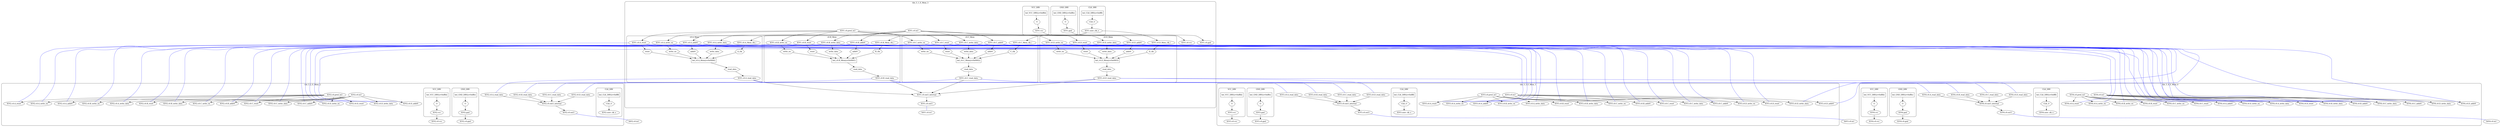 digraph G {
rankdir=TB;
layout=dot;
subgraph cluster_5_1 {
label="tile_5_1_E_Mem_3";
margin=15;
style=rounded;
rank=source;
subgraph cluster_5_1_CLK_DRV {
label="CLK_DRV";
"X5Y1.bel_CLK_DRV" [label="bel_CLK_DRV(z=0xffff)", shape=box];
"X5Y1.user_clk_o";
"X5Y1.CLK_DRV.CLK_O" [label="CLK_O", shape=hexagon];
"X5Y1.bel_CLK_DRV" -> "X5Y1.CLK_DRV.CLK_O";
"X5Y1.CLK_DRV.CLK_O" -> "X5Y1.user_clk_o";
}

subgraph cluster_5_1_GND_DRV {
label="GND_DRV";
"X5Y1.bel_GND_DRV" [label="bel_GND_DRV(z=0xfffe)", shape=box];
"X5Y1.gnd";
"X5Y1.GND_DRV.O" [label=O, shape=hexagon];
"X5Y1.bel_GND_DRV" -> "X5Y1.GND_DRV.O";
"X5Y1.GND_DRV.O" -> "X5Y1.gnd";
}

subgraph cluster_5_1_VCC_DRV {
label="VCC_DRV";
"X5Y1.bel_VCC_DRV" [label="bel_VCC_DRV(z=0xfffd)", shape=box];
"X5Y1.vcc";
"X5Y1.VCC_DRV.O" [label=O, shape=hexagon];
"X5Y1.bel_VCC_DRV" -> "X5Y1.VCC_DRV.O";
"X5Y1.VCC_DRV.O" -> "X5Y1.vcc";
}

subgraph "cluster_5_1_c0.A_Mem" {
label="c0.A_Mem";
"X5Y1.bel_c0.A_Mem" [label="bel_c0.A_Mem(z=0x0000)", shape=box];
"X5Y1.c0.A_Mem_clk_i";
"X5Y1.c0.A_Mem.A_clk" [label="A_clk", shape=hexagon];
"X5Y1.c0.A_Mem_clk_i" -> "X5Y1.c0.A_Mem.A_clk";
"X5Y1.c0.A_Mem.A_clk" -> "X5Y1.bel_c0.A_Mem";
"X5Y1.c0.A_addr0";
"X5Y1.c0.A_Mem.addr0" [label=addr0, shape=hexagon];
"X5Y1.c0.A_addr0" -> "X5Y1.c0.A_Mem.addr0";
"X5Y1.c0.A_Mem.addr0" -> "X5Y1.bel_c0.A_Mem";
"X5Y1.c0.A_addr0";
"X5Y1.c0.A_Mem.addr0" [label=addr0, shape=hexagon];
"X5Y1.c0.A_addr0";
"X5Y1.c0.A_Mem.addr0" [label=addr0, shape=hexagon];
"X5Y1.c0.A_addr0";
"X5Y1.c0.A_Mem.addr0" [label=addr0, shape=hexagon];
"X5Y1.c0.A_addr0";
"X5Y1.c0.A_Mem.addr0" [label=addr0, shape=hexagon];
"X5Y1.c0.A_addr0";
"X5Y1.c0.A_Mem.addr0" [label=addr0, shape=hexagon];
"X5Y1.c0.A_addr0";
"X5Y1.c0.A_Mem.addr0" [label=addr0, shape=hexagon];
"X5Y1.c0.A_addr0";
"X5Y1.c0.A_Mem.addr0" [label=addr0, shape=hexagon];
"X5Y1.c0.A_addr0";
"X5Y1.c0.A_Mem.addr0" [label=addr0, shape=hexagon];
"X5Y1.c0.A_addr0";
"X5Y1.c0.A_Mem.addr0" [label=addr0, shape=hexagon];
"X5Y1.c0.A_addr0";
"X5Y1.c0.A_Mem.addr0" [label=addr0, shape=hexagon];
"X5Y1.c0.A_addr0";
"X5Y1.c0.A_Mem.addr0" [label=addr0, shape=hexagon];
"X5Y1.c0.A_addr0";
"X5Y1.c0.A_Mem.addr0" [label=addr0, shape=hexagon];
"X5Y1.c0.A_addr0";
"X5Y1.c0.A_Mem.addr0" [label=addr0, shape=hexagon];
"X5Y1.c0.A_addr0";
"X5Y1.c0.A_Mem.addr0" [label=addr0, shape=hexagon];
"X5Y1.c0.A_addr0";
"X5Y1.c0.A_Mem.addr0" [label=addr0, shape=hexagon];
"X5Y1.c0.A_addr0";
"X5Y1.c0.A_Mem.addr0" [label=addr0, shape=hexagon];
"X5Y1.c0.A_addr0";
"X5Y1.c0.A_Mem.addr0" [label=addr0, shape=hexagon];
"X5Y1.c0.A_addr0";
"X5Y1.c0.A_Mem.addr0" [label=addr0, shape=hexagon];
"X5Y1.c0.A_addr0";
"X5Y1.c0.A_Mem.addr0" [label=addr0, shape=hexagon];
"X5Y1.c0.A_addr0";
"X5Y1.c0.A_Mem.addr0" [label=addr0, shape=hexagon];
"X5Y1.c0.A_addr0";
"X5Y1.c0.A_Mem.addr0" [label=addr0, shape=hexagon];
"X5Y1.c0.A_addr0";
"X5Y1.c0.A_Mem.addr0" [label=addr0, shape=hexagon];
"X5Y1.c0.A_addr0";
"X5Y1.c0.A_Mem.addr0" [label=addr0, shape=hexagon];
"X5Y1.c0.A_addr0";
"X5Y1.c0.A_Mem.addr0" [label=addr0, shape=hexagon];
"X5Y1.c0.A_addr0";
"X5Y1.c0.A_Mem.addr0" [label=addr0, shape=hexagon];
"X5Y1.c0.A_addr0";
"X5Y1.c0.A_Mem.addr0" [label=addr0, shape=hexagon];
"X5Y1.c0.A_addr0";
"X5Y1.c0.A_Mem.addr0" [label=addr0, shape=hexagon];
"X5Y1.c0.A_addr0";
"X5Y1.c0.A_Mem.addr0" [label=addr0, shape=hexagon];
"X5Y1.c0.A_addr0";
"X5Y1.c0.A_Mem.addr0" [label=addr0, shape=hexagon];
"X5Y1.c0.A_addr0";
"X5Y1.c0.A_Mem.addr0" [label=addr0, shape=hexagon];
"X5Y1.c0.A_addr0";
"X5Y1.c0.A_Mem.addr0" [label=addr0, shape=hexagon];
"X5Y1.c0.A_reset";
"X5Y1.c0.A_Mem.reset" [label=reset, shape=hexagon];
"X5Y1.c0.A_reset" -> "X5Y1.c0.A_Mem.reset";
"X5Y1.c0.A_Mem.reset" -> "X5Y1.bel_c0.A_Mem";
"X5Y1.c0.A_write_data";
"X5Y1.c0.A_Mem.write_data" [label="write_data", shape=hexagon];
"X5Y1.c0.A_write_data" -> "X5Y1.c0.A_Mem.write_data";
"X5Y1.c0.A_Mem.write_data" -> "X5Y1.bel_c0.A_Mem";
"X5Y1.c0.A_write_data";
"X5Y1.c0.A_Mem.write_data" [label="write_data", shape=hexagon];
"X5Y1.c0.A_write_data";
"X5Y1.c0.A_Mem.write_data" [label="write_data", shape=hexagon];
"X5Y1.c0.A_write_data";
"X5Y1.c0.A_Mem.write_data" [label="write_data", shape=hexagon];
"X5Y1.c0.A_write_data";
"X5Y1.c0.A_Mem.write_data" [label="write_data", shape=hexagon];
"X5Y1.c0.A_write_data";
"X5Y1.c0.A_Mem.write_data" [label="write_data", shape=hexagon];
"X5Y1.c0.A_write_data";
"X5Y1.c0.A_Mem.write_data" [label="write_data", shape=hexagon];
"X5Y1.c0.A_write_data";
"X5Y1.c0.A_Mem.write_data" [label="write_data", shape=hexagon];
"X5Y1.c0.A_write_data";
"X5Y1.c0.A_Mem.write_data" [label="write_data", shape=hexagon];
"X5Y1.c0.A_write_data";
"X5Y1.c0.A_Mem.write_data" [label="write_data", shape=hexagon];
"X5Y1.c0.A_write_data";
"X5Y1.c0.A_Mem.write_data" [label="write_data", shape=hexagon];
"X5Y1.c0.A_write_data";
"X5Y1.c0.A_Mem.write_data" [label="write_data", shape=hexagon];
"X5Y1.c0.A_write_data";
"X5Y1.c0.A_Mem.write_data" [label="write_data", shape=hexagon];
"X5Y1.c0.A_write_data";
"X5Y1.c0.A_Mem.write_data" [label="write_data", shape=hexagon];
"X5Y1.c0.A_write_data";
"X5Y1.c0.A_Mem.write_data" [label="write_data", shape=hexagon];
"X5Y1.c0.A_write_data";
"X5Y1.c0.A_Mem.write_data" [label="write_data", shape=hexagon];
"X5Y1.c0.A_write_data";
"X5Y1.c0.A_Mem.write_data" [label="write_data", shape=hexagon];
"X5Y1.c0.A_write_data";
"X5Y1.c0.A_Mem.write_data" [label="write_data", shape=hexagon];
"X5Y1.c0.A_write_data";
"X5Y1.c0.A_Mem.write_data" [label="write_data", shape=hexagon];
"X5Y1.c0.A_write_data";
"X5Y1.c0.A_Mem.write_data" [label="write_data", shape=hexagon];
"X5Y1.c0.A_write_data";
"X5Y1.c0.A_Mem.write_data" [label="write_data", shape=hexagon];
"X5Y1.c0.A_write_data";
"X5Y1.c0.A_Mem.write_data" [label="write_data", shape=hexagon];
"X5Y1.c0.A_write_data";
"X5Y1.c0.A_Mem.write_data" [label="write_data", shape=hexagon];
"X5Y1.c0.A_write_data";
"X5Y1.c0.A_Mem.write_data" [label="write_data", shape=hexagon];
"X5Y1.c0.A_write_data";
"X5Y1.c0.A_Mem.write_data" [label="write_data", shape=hexagon];
"X5Y1.c0.A_write_data";
"X5Y1.c0.A_Mem.write_data" [label="write_data", shape=hexagon];
"X5Y1.c0.A_write_data";
"X5Y1.c0.A_Mem.write_data" [label="write_data", shape=hexagon];
"X5Y1.c0.A_write_data";
"X5Y1.c0.A_Mem.write_data" [label="write_data", shape=hexagon];
"X5Y1.c0.A_write_data";
"X5Y1.c0.A_Mem.write_data" [label="write_data", shape=hexagon];
"X5Y1.c0.A_write_data";
"X5Y1.c0.A_Mem.write_data" [label="write_data", shape=hexagon];
"X5Y1.c0.A_write_data";
"X5Y1.c0.A_Mem.write_data" [label="write_data", shape=hexagon];
"X5Y1.c0.A_write_data";
"X5Y1.c0.A_Mem.write_data" [label="write_data", shape=hexagon];
"X5Y1.c0.A_write_en";
"X5Y1.c0.A_Mem.write_en" [label="write_en", shape=hexagon];
"X5Y1.c0.A_write_en" -> "X5Y1.c0.A_Mem.write_en";
"X5Y1.c0.A_Mem.write_en" -> "X5Y1.bel_c0.A_Mem";
"X5Y1.c0.A_read_data";
"X5Y1.c0.A_Mem.read_data" [label="read_data", shape=hexagon];
"X5Y1.bel_c0.A_Mem" -> "X5Y1.c0.A_Mem.read_data";
"X5Y1.c0.A_Mem.read_data" -> "X5Y1.c0.A_read_data";
"X5Y1.c0.A_read_data";
"X5Y1.c0.A_Mem.read_data" [label="read_data", shape=hexagon];
"X5Y1.c0.A_read_data";
"X5Y1.c0.A_Mem.read_data" [label="read_data", shape=hexagon];
"X5Y1.c0.A_read_data";
"X5Y1.c0.A_Mem.read_data" [label="read_data", shape=hexagon];
"X5Y1.c0.A_read_data";
"X5Y1.c0.A_Mem.read_data" [label="read_data", shape=hexagon];
"X5Y1.c0.A_read_data";
"X5Y1.c0.A_Mem.read_data" [label="read_data", shape=hexagon];
"X5Y1.c0.A_read_data";
"X5Y1.c0.A_Mem.read_data" [label="read_data", shape=hexagon];
"X5Y1.c0.A_read_data";
"X5Y1.c0.A_Mem.read_data" [label="read_data", shape=hexagon];
"X5Y1.c0.A_read_data";
"X5Y1.c0.A_Mem.read_data" [label="read_data", shape=hexagon];
"X5Y1.c0.A_read_data";
"X5Y1.c0.A_Mem.read_data" [label="read_data", shape=hexagon];
"X5Y1.c0.A_read_data";
"X5Y1.c0.A_Mem.read_data" [label="read_data", shape=hexagon];
"X5Y1.c0.A_read_data";
"X5Y1.c0.A_Mem.read_data" [label="read_data", shape=hexagon];
"X5Y1.c0.A_read_data";
"X5Y1.c0.A_Mem.read_data" [label="read_data", shape=hexagon];
"X5Y1.c0.A_read_data";
"X5Y1.c0.A_Mem.read_data" [label="read_data", shape=hexagon];
"X5Y1.c0.A_read_data";
"X5Y1.c0.A_Mem.read_data" [label="read_data", shape=hexagon];
"X5Y1.c0.A_read_data";
"X5Y1.c0.A_Mem.read_data" [label="read_data", shape=hexagon];
"X5Y1.c0.A_read_data";
"X5Y1.c0.A_Mem.read_data" [label="read_data", shape=hexagon];
"X5Y1.c0.A_read_data";
"X5Y1.c0.A_Mem.read_data" [label="read_data", shape=hexagon];
"X5Y1.c0.A_read_data";
"X5Y1.c0.A_Mem.read_data" [label="read_data", shape=hexagon];
"X5Y1.c0.A_read_data";
"X5Y1.c0.A_Mem.read_data" [label="read_data", shape=hexagon];
"X5Y1.c0.A_read_data";
"X5Y1.c0.A_Mem.read_data" [label="read_data", shape=hexagon];
"X5Y1.c0.A_read_data";
"X5Y1.c0.A_Mem.read_data" [label="read_data", shape=hexagon];
"X5Y1.c0.A_read_data";
"X5Y1.c0.A_Mem.read_data" [label="read_data", shape=hexagon];
"X5Y1.c0.A_read_data";
"X5Y1.c0.A_Mem.read_data" [label="read_data", shape=hexagon];
"X5Y1.c0.A_read_data";
"X5Y1.c0.A_Mem.read_data" [label="read_data", shape=hexagon];
"X5Y1.c0.A_read_data";
"X5Y1.c0.A_Mem.read_data" [label="read_data", shape=hexagon];
"X5Y1.c0.A_read_data";
"X5Y1.c0.A_Mem.read_data" [label="read_data", shape=hexagon];
"X5Y1.c0.A_read_data";
"X5Y1.c0.A_Mem.read_data" [label="read_data", shape=hexagon];
"X5Y1.c0.A_read_data";
"X5Y1.c0.A_Mem.read_data" [label="read_data", shape=hexagon];
"X5Y1.c0.A_read_data";
"X5Y1.c0.A_Mem.read_data" [label="read_data", shape=hexagon];
"X5Y1.c0.A_read_data";
"X5Y1.c0.A_Mem.read_data" [label="read_data", shape=hexagon];
"X5Y1.c0.A_read_data";
"X5Y1.c0.A_Mem.read_data" [label="read_data", shape=hexagon];
}

subgraph "cluster_5_1_c0.B_Mem" {
label="c0.B_Mem";
"X5Y1.bel_c0.B_Mem" [label="bel_c0.B_Mem(z=0x0001)", shape=box];
"X5Y1.c0.B_Mem_clk_i";
"X5Y1.c0.B_Mem.B_clk" [label="B_clk", shape=hexagon];
"X5Y1.c0.B_Mem_clk_i" -> "X5Y1.c0.B_Mem.B_clk";
"X5Y1.c0.B_Mem.B_clk" -> "X5Y1.bel_c0.B_Mem";
"X5Y1.c0.B_addr0";
"X5Y1.c0.B_Mem.addr0" [label=addr0, shape=hexagon];
"X5Y1.c0.B_addr0" -> "X5Y1.c0.B_Mem.addr0";
"X5Y1.c0.B_Mem.addr0" -> "X5Y1.bel_c0.B_Mem";
"X5Y1.c0.B_addr0";
"X5Y1.c0.B_Mem.addr0" [label=addr0, shape=hexagon];
"X5Y1.c0.B_addr0";
"X5Y1.c0.B_Mem.addr0" [label=addr0, shape=hexagon];
"X5Y1.c0.B_addr0";
"X5Y1.c0.B_Mem.addr0" [label=addr0, shape=hexagon];
"X5Y1.c0.B_addr0";
"X5Y1.c0.B_Mem.addr0" [label=addr0, shape=hexagon];
"X5Y1.c0.B_addr0";
"X5Y1.c0.B_Mem.addr0" [label=addr0, shape=hexagon];
"X5Y1.c0.B_addr0";
"X5Y1.c0.B_Mem.addr0" [label=addr0, shape=hexagon];
"X5Y1.c0.B_addr0";
"X5Y1.c0.B_Mem.addr0" [label=addr0, shape=hexagon];
"X5Y1.c0.B_addr0";
"X5Y1.c0.B_Mem.addr0" [label=addr0, shape=hexagon];
"X5Y1.c0.B_addr0";
"X5Y1.c0.B_Mem.addr0" [label=addr0, shape=hexagon];
"X5Y1.c0.B_addr0";
"X5Y1.c0.B_Mem.addr0" [label=addr0, shape=hexagon];
"X5Y1.c0.B_addr0";
"X5Y1.c0.B_Mem.addr0" [label=addr0, shape=hexagon];
"X5Y1.c0.B_addr0";
"X5Y1.c0.B_Mem.addr0" [label=addr0, shape=hexagon];
"X5Y1.c0.B_addr0";
"X5Y1.c0.B_Mem.addr0" [label=addr0, shape=hexagon];
"X5Y1.c0.B_addr0";
"X5Y1.c0.B_Mem.addr0" [label=addr0, shape=hexagon];
"X5Y1.c0.B_addr0";
"X5Y1.c0.B_Mem.addr0" [label=addr0, shape=hexagon];
"X5Y1.c0.B_addr0";
"X5Y1.c0.B_Mem.addr0" [label=addr0, shape=hexagon];
"X5Y1.c0.B_addr0";
"X5Y1.c0.B_Mem.addr0" [label=addr0, shape=hexagon];
"X5Y1.c0.B_addr0";
"X5Y1.c0.B_Mem.addr0" [label=addr0, shape=hexagon];
"X5Y1.c0.B_addr0";
"X5Y1.c0.B_Mem.addr0" [label=addr0, shape=hexagon];
"X5Y1.c0.B_addr0";
"X5Y1.c0.B_Mem.addr0" [label=addr0, shape=hexagon];
"X5Y1.c0.B_addr0";
"X5Y1.c0.B_Mem.addr0" [label=addr0, shape=hexagon];
"X5Y1.c0.B_addr0";
"X5Y1.c0.B_Mem.addr0" [label=addr0, shape=hexagon];
"X5Y1.c0.B_addr0";
"X5Y1.c0.B_Mem.addr0" [label=addr0, shape=hexagon];
"X5Y1.c0.B_addr0";
"X5Y1.c0.B_Mem.addr0" [label=addr0, shape=hexagon];
"X5Y1.c0.B_addr0";
"X5Y1.c0.B_Mem.addr0" [label=addr0, shape=hexagon];
"X5Y1.c0.B_addr0";
"X5Y1.c0.B_Mem.addr0" [label=addr0, shape=hexagon];
"X5Y1.c0.B_addr0";
"X5Y1.c0.B_Mem.addr0" [label=addr0, shape=hexagon];
"X5Y1.c0.B_addr0";
"X5Y1.c0.B_Mem.addr0" [label=addr0, shape=hexagon];
"X5Y1.c0.B_addr0";
"X5Y1.c0.B_Mem.addr0" [label=addr0, shape=hexagon];
"X5Y1.c0.B_addr0";
"X5Y1.c0.B_Mem.addr0" [label=addr0, shape=hexagon];
"X5Y1.c0.B_addr0";
"X5Y1.c0.B_Mem.addr0" [label=addr0, shape=hexagon];
"X5Y1.c0.B_reset";
"X5Y1.c0.B_Mem.reset" [label=reset, shape=hexagon];
"X5Y1.c0.B_reset" -> "X5Y1.c0.B_Mem.reset";
"X5Y1.c0.B_Mem.reset" -> "X5Y1.bel_c0.B_Mem";
"X5Y1.c0.B_write_data";
"X5Y1.c0.B_Mem.write_data" [label="write_data", shape=hexagon];
"X5Y1.c0.B_write_data" -> "X5Y1.c0.B_Mem.write_data";
"X5Y1.c0.B_Mem.write_data" -> "X5Y1.bel_c0.B_Mem";
"X5Y1.c0.B_write_data";
"X5Y1.c0.B_Mem.write_data" [label="write_data", shape=hexagon];
"X5Y1.c0.B_write_data";
"X5Y1.c0.B_Mem.write_data" [label="write_data", shape=hexagon];
"X5Y1.c0.B_write_data";
"X5Y1.c0.B_Mem.write_data" [label="write_data", shape=hexagon];
"X5Y1.c0.B_write_data";
"X5Y1.c0.B_Mem.write_data" [label="write_data", shape=hexagon];
"X5Y1.c0.B_write_data";
"X5Y1.c0.B_Mem.write_data" [label="write_data", shape=hexagon];
"X5Y1.c0.B_write_data";
"X5Y1.c0.B_Mem.write_data" [label="write_data", shape=hexagon];
"X5Y1.c0.B_write_data";
"X5Y1.c0.B_Mem.write_data" [label="write_data", shape=hexagon];
"X5Y1.c0.B_write_data";
"X5Y1.c0.B_Mem.write_data" [label="write_data", shape=hexagon];
"X5Y1.c0.B_write_data";
"X5Y1.c0.B_Mem.write_data" [label="write_data", shape=hexagon];
"X5Y1.c0.B_write_data";
"X5Y1.c0.B_Mem.write_data" [label="write_data", shape=hexagon];
"X5Y1.c0.B_write_data";
"X5Y1.c0.B_Mem.write_data" [label="write_data", shape=hexagon];
"X5Y1.c0.B_write_data";
"X5Y1.c0.B_Mem.write_data" [label="write_data", shape=hexagon];
"X5Y1.c0.B_write_data";
"X5Y1.c0.B_Mem.write_data" [label="write_data", shape=hexagon];
"X5Y1.c0.B_write_data";
"X5Y1.c0.B_Mem.write_data" [label="write_data", shape=hexagon];
"X5Y1.c0.B_write_data";
"X5Y1.c0.B_Mem.write_data" [label="write_data", shape=hexagon];
"X5Y1.c0.B_write_data";
"X5Y1.c0.B_Mem.write_data" [label="write_data", shape=hexagon];
"X5Y1.c0.B_write_data";
"X5Y1.c0.B_Mem.write_data" [label="write_data", shape=hexagon];
"X5Y1.c0.B_write_data";
"X5Y1.c0.B_Mem.write_data" [label="write_data", shape=hexagon];
"X5Y1.c0.B_write_data";
"X5Y1.c0.B_Mem.write_data" [label="write_data", shape=hexagon];
"X5Y1.c0.B_write_data";
"X5Y1.c0.B_Mem.write_data" [label="write_data", shape=hexagon];
"X5Y1.c0.B_write_data";
"X5Y1.c0.B_Mem.write_data" [label="write_data", shape=hexagon];
"X5Y1.c0.B_write_data";
"X5Y1.c0.B_Mem.write_data" [label="write_data", shape=hexagon];
"X5Y1.c0.B_write_data";
"X5Y1.c0.B_Mem.write_data" [label="write_data", shape=hexagon];
"X5Y1.c0.B_write_data";
"X5Y1.c0.B_Mem.write_data" [label="write_data", shape=hexagon];
"X5Y1.c0.B_write_data";
"X5Y1.c0.B_Mem.write_data" [label="write_data", shape=hexagon];
"X5Y1.c0.B_write_data";
"X5Y1.c0.B_Mem.write_data" [label="write_data", shape=hexagon];
"X5Y1.c0.B_write_data";
"X5Y1.c0.B_Mem.write_data" [label="write_data", shape=hexagon];
"X5Y1.c0.B_write_data";
"X5Y1.c0.B_Mem.write_data" [label="write_data", shape=hexagon];
"X5Y1.c0.B_write_data";
"X5Y1.c0.B_Mem.write_data" [label="write_data", shape=hexagon];
"X5Y1.c0.B_write_data";
"X5Y1.c0.B_Mem.write_data" [label="write_data", shape=hexagon];
"X5Y1.c0.B_write_data";
"X5Y1.c0.B_Mem.write_data" [label="write_data", shape=hexagon];
"X5Y1.c0.B_write_en";
"X5Y1.c0.B_Mem.write_en" [label="write_en", shape=hexagon];
"X5Y1.c0.B_write_en" -> "X5Y1.c0.B_Mem.write_en";
"X5Y1.c0.B_Mem.write_en" -> "X5Y1.bel_c0.B_Mem";
"X5Y1.c0.B_read_data";
"X5Y1.c0.B_Mem.read_data" [label="read_data", shape=hexagon];
"X5Y1.bel_c0.B_Mem" -> "X5Y1.c0.B_Mem.read_data";
"X5Y1.c0.B_Mem.read_data" -> "X5Y1.c0.B_read_data";
"X5Y1.c0.B_read_data";
"X5Y1.c0.B_Mem.read_data" [label="read_data", shape=hexagon];
"X5Y1.c0.B_read_data";
"X5Y1.c0.B_Mem.read_data" [label="read_data", shape=hexagon];
"X5Y1.c0.B_read_data";
"X5Y1.c0.B_Mem.read_data" [label="read_data", shape=hexagon];
"X5Y1.c0.B_read_data";
"X5Y1.c0.B_Mem.read_data" [label="read_data", shape=hexagon];
"X5Y1.c0.B_read_data";
"X5Y1.c0.B_Mem.read_data" [label="read_data", shape=hexagon];
"X5Y1.c0.B_read_data";
"X5Y1.c0.B_Mem.read_data" [label="read_data", shape=hexagon];
"X5Y1.c0.B_read_data";
"X5Y1.c0.B_Mem.read_data" [label="read_data", shape=hexagon];
"X5Y1.c0.B_read_data";
"X5Y1.c0.B_Mem.read_data" [label="read_data", shape=hexagon];
"X5Y1.c0.B_read_data";
"X5Y1.c0.B_Mem.read_data" [label="read_data", shape=hexagon];
"X5Y1.c0.B_read_data";
"X5Y1.c0.B_Mem.read_data" [label="read_data", shape=hexagon];
"X5Y1.c0.B_read_data";
"X5Y1.c0.B_Mem.read_data" [label="read_data", shape=hexagon];
"X5Y1.c0.B_read_data";
"X5Y1.c0.B_Mem.read_data" [label="read_data", shape=hexagon];
"X5Y1.c0.B_read_data";
"X5Y1.c0.B_Mem.read_data" [label="read_data", shape=hexagon];
"X5Y1.c0.B_read_data";
"X5Y1.c0.B_Mem.read_data" [label="read_data", shape=hexagon];
"X5Y1.c0.B_read_data";
"X5Y1.c0.B_Mem.read_data" [label="read_data", shape=hexagon];
"X5Y1.c0.B_read_data";
"X5Y1.c0.B_Mem.read_data" [label="read_data", shape=hexagon];
"X5Y1.c0.B_read_data";
"X5Y1.c0.B_Mem.read_data" [label="read_data", shape=hexagon];
"X5Y1.c0.B_read_data";
"X5Y1.c0.B_Mem.read_data" [label="read_data", shape=hexagon];
"X5Y1.c0.B_read_data";
"X5Y1.c0.B_Mem.read_data" [label="read_data", shape=hexagon];
"X5Y1.c0.B_read_data";
"X5Y1.c0.B_Mem.read_data" [label="read_data", shape=hexagon];
"X5Y1.c0.B_read_data";
"X5Y1.c0.B_Mem.read_data" [label="read_data", shape=hexagon];
"X5Y1.c0.B_read_data";
"X5Y1.c0.B_Mem.read_data" [label="read_data", shape=hexagon];
"X5Y1.c0.B_read_data";
"X5Y1.c0.B_Mem.read_data" [label="read_data", shape=hexagon];
"X5Y1.c0.B_read_data";
"X5Y1.c0.B_Mem.read_data" [label="read_data", shape=hexagon];
"X5Y1.c0.B_read_data";
"X5Y1.c0.B_Mem.read_data" [label="read_data", shape=hexagon];
"X5Y1.c0.B_read_data";
"X5Y1.c0.B_Mem.read_data" [label="read_data", shape=hexagon];
"X5Y1.c0.B_read_data";
"X5Y1.c0.B_Mem.read_data" [label="read_data", shape=hexagon];
"X5Y1.c0.B_read_data";
"X5Y1.c0.B_Mem.read_data" [label="read_data", shape=hexagon];
"X5Y1.c0.B_read_data";
"X5Y1.c0.B_Mem.read_data" [label="read_data", shape=hexagon];
"X5Y1.c0.B_read_data";
"X5Y1.c0.B_Mem.read_data" [label="read_data", shape=hexagon];
"X5Y1.c0.B_read_data";
"X5Y1.c0.B_Mem.read_data" [label="read_data", shape=hexagon];
}

subgraph "cluster_5_1_c0.C_Mem" {
label="c0.C_Mem";
"X5Y1.bel_c0.C_Mem" [label="bel_c0.C_Mem(z=0x0002)", shape=box];
"X5Y1.c0.C_addr0";
"X5Y1.c0.C_Mem.addr0" [label=addr0, shape=hexagon];
"X5Y1.c0.C_addr0" -> "X5Y1.c0.C_Mem.addr0";
"X5Y1.c0.C_Mem.addr0" -> "X5Y1.bel_c0.C_Mem";
"X5Y1.c0.C_addr0";
"X5Y1.c0.C_Mem.addr0" [label=addr0, shape=hexagon];
"X5Y1.c0.C_addr0";
"X5Y1.c0.C_Mem.addr0" [label=addr0, shape=hexagon];
"X5Y1.c0.C_addr0";
"X5Y1.c0.C_Mem.addr0" [label=addr0, shape=hexagon];
"X5Y1.c0.C_addr0";
"X5Y1.c0.C_Mem.addr0" [label=addr0, shape=hexagon];
"X5Y1.c0.C_addr0";
"X5Y1.c0.C_Mem.addr0" [label=addr0, shape=hexagon];
"X5Y1.c0.C_addr0";
"X5Y1.c0.C_Mem.addr0" [label=addr0, shape=hexagon];
"X5Y1.c0.C_addr0";
"X5Y1.c0.C_Mem.addr0" [label=addr0, shape=hexagon];
"X5Y1.c0.C_addr0";
"X5Y1.c0.C_Mem.addr0" [label=addr0, shape=hexagon];
"X5Y1.c0.C_addr0";
"X5Y1.c0.C_Mem.addr0" [label=addr0, shape=hexagon];
"X5Y1.c0.C_addr0";
"X5Y1.c0.C_Mem.addr0" [label=addr0, shape=hexagon];
"X5Y1.c0.C_addr0";
"X5Y1.c0.C_Mem.addr0" [label=addr0, shape=hexagon];
"X5Y1.c0.C_addr0";
"X5Y1.c0.C_Mem.addr0" [label=addr0, shape=hexagon];
"X5Y1.c0.C_addr0";
"X5Y1.c0.C_Mem.addr0" [label=addr0, shape=hexagon];
"X5Y1.c0.C_addr0";
"X5Y1.c0.C_Mem.addr0" [label=addr0, shape=hexagon];
"X5Y1.c0.C_addr0";
"X5Y1.c0.C_Mem.addr0" [label=addr0, shape=hexagon];
"X5Y1.c0.C_addr0";
"X5Y1.c0.C_Mem.addr0" [label=addr0, shape=hexagon];
"X5Y1.c0.C_addr0";
"X5Y1.c0.C_Mem.addr0" [label=addr0, shape=hexagon];
"X5Y1.c0.C_addr0";
"X5Y1.c0.C_Mem.addr0" [label=addr0, shape=hexagon];
"X5Y1.c0.C_addr0";
"X5Y1.c0.C_Mem.addr0" [label=addr0, shape=hexagon];
"X5Y1.c0.C_addr0";
"X5Y1.c0.C_Mem.addr0" [label=addr0, shape=hexagon];
"X5Y1.c0.C_addr0";
"X5Y1.c0.C_Mem.addr0" [label=addr0, shape=hexagon];
"X5Y1.c0.C_addr0";
"X5Y1.c0.C_Mem.addr0" [label=addr0, shape=hexagon];
"X5Y1.c0.C_addr0";
"X5Y1.c0.C_Mem.addr0" [label=addr0, shape=hexagon];
"X5Y1.c0.C_addr0";
"X5Y1.c0.C_Mem.addr0" [label=addr0, shape=hexagon];
"X5Y1.c0.C_addr0";
"X5Y1.c0.C_Mem.addr0" [label=addr0, shape=hexagon];
"X5Y1.c0.C_addr0";
"X5Y1.c0.C_Mem.addr0" [label=addr0, shape=hexagon];
"X5Y1.c0.C_addr0";
"X5Y1.c0.C_Mem.addr0" [label=addr0, shape=hexagon];
"X5Y1.c0.C_addr0";
"X5Y1.c0.C_Mem.addr0" [label=addr0, shape=hexagon];
"X5Y1.c0.C_addr0";
"X5Y1.c0.C_Mem.addr0" [label=addr0, shape=hexagon];
"X5Y1.c0.C_addr0";
"X5Y1.c0.C_Mem.addr0" [label=addr0, shape=hexagon];
"X5Y1.c0.C_addr0";
"X5Y1.c0.C_Mem.addr0" [label=addr0, shape=hexagon];
"X5Y1.c0.C_reset";
"X5Y1.c0.C_Mem.reset" [label=reset, shape=hexagon];
"X5Y1.c0.C_reset" -> "X5Y1.c0.C_Mem.reset";
"X5Y1.c0.C_Mem.reset" -> "X5Y1.bel_c0.C_Mem";
"X5Y1.c0.C_write_data";
"X5Y1.c0.C_Mem.write_data" [label="write_data", shape=hexagon];
"X5Y1.c0.C_write_data" -> "X5Y1.c0.C_Mem.write_data";
"X5Y1.c0.C_Mem.write_data" -> "X5Y1.bel_c0.C_Mem";
"X5Y1.c0.C_write_data";
"X5Y1.c0.C_Mem.write_data" [label="write_data", shape=hexagon];
"X5Y1.c0.C_write_data";
"X5Y1.c0.C_Mem.write_data" [label="write_data", shape=hexagon];
"X5Y1.c0.C_write_data";
"X5Y1.c0.C_Mem.write_data" [label="write_data", shape=hexagon];
"X5Y1.c0.C_write_data";
"X5Y1.c0.C_Mem.write_data" [label="write_data", shape=hexagon];
"X5Y1.c0.C_write_data";
"X5Y1.c0.C_Mem.write_data" [label="write_data", shape=hexagon];
"X5Y1.c0.C_write_data";
"X5Y1.c0.C_Mem.write_data" [label="write_data", shape=hexagon];
"X5Y1.c0.C_write_data";
"X5Y1.c0.C_Mem.write_data" [label="write_data", shape=hexagon];
"X5Y1.c0.C_write_data";
"X5Y1.c0.C_Mem.write_data" [label="write_data", shape=hexagon];
"X5Y1.c0.C_write_data";
"X5Y1.c0.C_Mem.write_data" [label="write_data", shape=hexagon];
"X5Y1.c0.C_write_data";
"X5Y1.c0.C_Mem.write_data" [label="write_data", shape=hexagon];
"X5Y1.c0.C_write_data";
"X5Y1.c0.C_Mem.write_data" [label="write_data", shape=hexagon];
"X5Y1.c0.C_write_data";
"X5Y1.c0.C_Mem.write_data" [label="write_data", shape=hexagon];
"X5Y1.c0.C_write_data";
"X5Y1.c0.C_Mem.write_data" [label="write_data", shape=hexagon];
"X5Y1.c0.C_write_data";
"X5Y1.c0.C_Mem.write_data" [label="write_data", shape=hexagon];
"X5Y1.c0.C_write_data";
"X5Y1.c0.C_Mem.write_data" [label="write_data", shape=hexagon];
"X5Y1.c0.C_write_data";
"X5Y1.c0.C_Mem.write_data" [label="write_data", shape=hexagon];
"X5Y1.c0.C_write_data";
"X5Y1.c0.C_Mem.write_data" [label="write_data", shape=hexagon];
"X5Y1.c0.C_write_data";
"X5Y1.c0.C_Mem.write_data" [label="write_data", shape=hexagon];
"X5Y1.c0.C_write_data";
"X5Y1.c0.C_Mem.write_data" [label="write_data", shape=hexagon];
"X5Y1.c0.C_write_data";
"X5Y1.c0.C_Mem.write_data" [label="write_data", shape=hexagon];
"X5Y1.c0.C_write_data";
"X5Y1.c0.C_Mem.write_data" [label="write_data", shape=hexagon];
"X5Y1.c0.C_write_data";
"X5Y1.c0.C_Mem.write_data" [label="write_data", shape=hexagon];
"X5Y1.c0.C_write_data";
"X5Y1.c0.C_Mem.write_data" [label="write_data", shape=hexagon];
"X5Y1.c0.C_write_data";
"X5Y1.c0.C_Mem.write_data" [label="write_data", shape=hexagon];
"X5Y1.c0.C_write_data";
"X5Y1.c0.C_Mem.write_data" [label="write_data", shape=hexagon];
"X5Y1.c0.C_write_data";
"X5Y1.c0.C_Mem.write_data" [label="write_data", shape=hexagon];
"X5Y1.c0.C_write_data";
"X5Y1.c0.C_Mem.write_data" [label="write_data", shape=hexagon];
"X5Y1.c0.C_write_data";
"X5Y1.c0.C_Mem.write_data" [label="write_data", shape=hexagon];
"X5Y1.c0.C_write_data";
"X5Y1.c0.C_Mem.write_data" [label="write_data", shape=hexagon];
"X5Y1.c0.C_write_data";
"X5Y1.c0.C_Mem.write_data" [label="write_data", shape=hexagon];
"X5Y1.c0.C_write_data";
"X5Y1.c0.C_Mem.write_data" [label="write_data", shape=hexagon];
"X5Y1.c0.C_write_en";
"X5Y1.c0.C_Mem.write_en" [label="write_en", shape=hexagon];
"X5Y1.c0.C_write_en" -> "X5Y1.c0.C_Mem.write_en";
"X5Y1.c0.C_Mem.write_en" -> "X5Y1.bel_c0.C_Mem";
"X5Y1.c0.C_read_data";
"X5Y1.c0.C_Mem.read_data" [label="read_data", shape=hexagon];
"X5Y1.bel_c0.C_Mem" -> "X5Y1.c0.C_Mem.read_data";
"X5Y1.c0.C_Mem.read_data" -> "X5Y1.c0.C_read_data";
"X5Y1.c0.C_read_data";
"X5Y1.c0.C_Mem.read_data" [label="read_data", shape=hexagon];
"X5Y1.c0.C_read_data";
"X5Y1.c0.C_Mem.read_data" [label="read_data", shape=hexagon];
"X5Y1.c0.C_read_data";
"X5Y1.c0.C_Mem.read_data" [label="read_data", shape=hexagon];
"X5Y1.c0.C_read_data";
"X5Y1.c0.C_Mem.read_data" [label="read_data", shape=hexagon];
"X5Y1.c0.C_read_data";
"X5Y1.c0.C_Mem.read_data" [label="read_data", shape=hexagon];
"X5Y1.c0.C_read_data";
"X5Y1.c0.C_Mem.read_data" [label="read_data", shape=hexagon];
"X5Y1.c0.C_read_data";
"X5Y1.c0.C_Mem.read_data" [label="read_data", shape=hexagon];
"X5Y1.c0.C_read_data";
"X5Y1.c0.C_Mem.read_data" [label="read_data", shape=hexagon];
"X5Y1.c0.C_read_data";
"X5Y1.c0.C_Mem.read_data" [label="read_data", shape=hexagon];
"X5Y1.c0.C_read_data";
"X5Y1.c0.C_Mem.read_data" [label="read_data", shape=hexagon];
"X5Y1.c0.C_read_data";
"X5Y1.c0.C_Mem.read_data" [label="read_data", shape=hexagon];
"X5Y1.c0.C_read_data";
"X5Y1.c0.C_Mem.read_data" [label="read_data", shape=hexagon];
"X5Y1.c0.C_read_data";
"X5Y1.c0.C_Mem.read_data" [label="read_data", shape=hexagon];
"X5Y1.c0.C_read_data";
"X5Y1.c0.C_Mem.read_data" [label="read_data", shape=hexagon];
"X5Y1.c0.C_read_data";
"X5Y1.c0.C_Mem.read_data" [label="read_data", shape=hexagon];
"X5Y1.c0.C_read_data";
"X5Y1.c0.C_Mem.read_data" [label="read_data", shape=hexagon];
"X5Y1.c0.C_read_data";
"X5Y1.c0.C_Mem.read_data" [label="read_data", shape=hexagon];
"X5Y1.c0.C_read_data";
"X5Y1.c0.C_Mem.read_data" [label="read_data", shape=hexagon];
"X5Y1.c0.C_read_data";
"X5Y1.c0.C_Mem.read_data" [label="read_data", shape=hexagon];
"X5Y1.c0.C_read_data";
"X5Y1.c0.C_Mem.read_data" [label="read_data", shape=hexagon];
"X5Y1.c0.C_read_data";
"X5Y1.c0.C_Mem.read_data" [label="read_data", shape=hexagon];
"X5Y1.c0.C_read_data";
"X5Y1.c0.C_Mem.read_data" [label="read_data", shape=hexagon];
"X5Y1.c0.C_read_data";
"X5Y1.c0.C_Mem.read_data" [label="read_data", shape=hexagon];
"X5Y1.c0.C_read_data";
"X5Y1.c0.C_Mem.read_data" [label="read_data", shape=hexagon];
"X5Y1.c0.C_read_data";
"X5Y1.c0.C_Mem.read_data" [label="read_data", shape=hexagon];
"X5Y1.c0.C_read_data";
"X5Y1.c0.C_Mem.read_data" [label="read_data", shape=hexagon];
"X5Y1.c0.C_read_data";
"X5Y1.c0.C_Mem.read_data" [label="read_data", shape=hexagon];
"X5Y1.c0.C_read_data";
"X5Y1.c0.C_Mem.read_data" [label="read_data", shape=hexagon];
"X5Y1.c0.C_read_data";
"X5Y1.c0.C_Mem.read_data" [label="read_data", shape=hexagon];
"X5Y1.c0.C_read_data";
"X5Y1.c0.C_Mem.read_data" [label="read_data", shape=hexagon];
"X5Y1.c0.C_read_data";
"X5Y1.c0.C_Mem.read_data" [label="read_data", shape=hexagon];
"X5Y1.c0.C_Mem_clk_i";
"X5Y1.c0.C_Mem.C_clk" [label="C_clk", shape=hexagon];
"X5Y1.c0.C_Mem_clk_i" -> "X5Y1.c0.C_Mem.C_clk";
"X5Y1.c0.C_Mem.C_clk" -> "X5Y1.bel_c0.C_Mem";
}

subgraph "cluster_5_1_c0.D_Mem" {
label="c0.D_Mem";
"X5Y1.bel_c0.D_Mem" [label="bel_c0.D_Mem(z=0x0003)", shape=box];
"X5Y1.c0.D_addr0";
"X5Y1.c0.D_Mem.addr0" [label=addr0, shape=hexagon];
"X5Y1.c0.D_addr0" -> "X5Y1.c0.D_Mem.addr0";
"X5Y1.c0.D_Mem.addr0" -> "X5Y1.bel_c0.D_Mem";
"X5Y1.c0.D_addr0";
"X5Y1.c0.D_Mem.addr0" [label=addr0, shape=hexagon];
"X5Y1.c0.D_addr0";
"X5Y1.c0.D_Mem.addr0" [label=addr0, shape=hexagon];
"X5Y1.c0.D_addr0";
"X5Y1.c0.D_Mem.addr0" [label=addr0, shape=hexagon];
"X5Y1.c0.D_addr0";
"X5Y1.c0.D_Mem.addr0" [label=addr0, shape=hexagon];
"X5Y1.c0.D_addr0";
"X5Y1.c0.D_Mem.addr0" [label=addr0, shape=hexagon];
"X5Y1.c0.D_addr0";
"X5Y1.c0.D_Mem.addr0" [label=addr0, shape=hexagon];
"X5Y1.c0.D_addr0";
"X5Y1.c0.D_Mem.addr0" [label=addr0, shape=hexagon];
"X5Y1.c0.D_addr0";
"X5Y1.c0.D_Mem.addr0" [label=addr0, shape=hexagon];
"X5Y1.c0.D_addr0";
"X5Y1.c0.D_Mem.addr0" [label=addr0, shape=hexagon];
"X5Y1.c0.D_addr0";
"X5Y1.c0.D_Mem.addr0" [label=addr0, shape=hexagon];
"X5Y1.c0.D_addr0";
"X5Y1.c0.D_Mem.addr0" [label=addr0, shape=hexagon];
"X5Y1.c0.D_addr0";
"X5Y1.c0.D_Mem.addr0" [label=addr0, shape=hexagon];
"X5Y1.c0.D_addr0";
"X5Y1.c0.D_Mem.addr0" [label=addr0, shape=hexagon];
"X5Y1.c0.D_addr0";
"X5Y1.c0.D_Mem.addr0" [label=addr0, shape=hexagon];
"X5Y1.c0.D_addr0";
"X5Y1.c0.D_Mem.addr0" [label=addr0, shape=hexagon];
"X5Y1.c0.D_addr0";
"X5Y1.c0.D_Mem.addr0" [label=addr0, shape=hexagon];
"X5Y1.c0.D_addr0";
"X5Y1.c0.D_Mem.addr0" [label=addr0, shape=hexagon];
"X5Y1.c0.D_addr0";
"X5Y1.c0.D_Mem.addr0" [label=addr0, shape=hexagon];
"X5Y1.c0.D_addr0";
"X5Y1.c0.D_Mem.addr0" [label=addr0, shape=hexagon];
"X5Y1.c0.D_addr0";
"X5Y1.c0.D_Mem.addr0" [label=addr0, shape=hexagon];
"X5Y1.c0.D_addr0";
"X5Y1.c0.D_Mem.addr0" [label=addr0, shape=hexagon];
"X5Y1.c0.D_addr0";
"X5Y1.c0.D_Mem.addr0" [label=addr0, shape=hexagon];
"X5Y1.c0.D_addr0";
"X5Y1.c0.D_Mem.addr0" [label=addr0, shape=hexagon];
"X5Y1.c0.D_addr0";
"X5Y1.c0.D_Mem.addr0" [label=addr0, shape=hexagon];
"X5Y1.c0.D_addr0";
"X5Y1.c0.D_Mem.addr0" [label=addr0, shape=hexagon];
"X5Y1.c0.D_addr0";
"X5Y1.c0.D_Mem.addr0" [label=addr0, shape=hexagon];
"X5Y1.c0.D_addr0";
"X5Y1.c0.D_Mem.addr0" [label=addr0, shape=hexagon];
"X5Y1.c0.D_addr0";
"X5Y1.c0.D_Mem.addr0" [label=addr0, shape=hexagon];
"X5Y1.c0.D_addr0";
"X5Y1.c0.D_Mem.addr0" [label=addr0, shape=hexagon];
"X5Y1.c0.D_addr0";
"X5Y1.c0.D_Mem.addr0" [label=addr0, shape=hexagon];
"X5Y1.c0.D_addr0";
"X5Y1.c0.D_Mem.addr0" [label=addr0, shape=hexagon];
"X5Y1.c0.D_reset";
"X5Y1.c0.D_Mem.reset" [label=reset, shape=hexagon];
"X5Y1.c0.D_reset" -> "X5Y1.c0.D_Mem.reset";
"X5Y1.c0.D_Mem.reset" -> "X5Y1.bel_c0.D_Mem";
"X5Y1.c0.D_write_data";
"X5Y1.c0.D_Mem.write_data" [label="write_data", shape=hexagon];
"X5Y1.c0.D_write_data" -> "X5Y1.c0.D_Mem.write_data";
"X5Y1.c0.D_Mem.write_data" -> "X5Y1.bel_c0.D_Mem";
"X5Y1.c0.D_write_data";
"X5Y1.c0.D_Mem.write_data" [label="write_data", shape=hexagon];
"X5Y1.c0.D_write_data";
"X5Y1.c0.D_Mem.write_data" [label="write_data", shape=hexagon];
"X5Y1.c0.D_write_data";
"X5Y1.c0.D_Mem.write_data" [label="write_data", shape=hexagon];
"X5Y1.c0.D_write_data";
"X5Y1.c0.D_Mem.write_data" [label="write_data", shape=hexagon];
"X5Y1.c0.D_write_data";
"X5Y1.c0.D_Mem.write_data" [label="write_data", shape=hexagon];
"X5Y1.c0.D_write_data";
"X5Y1.c0.D_Mem.write_data" [label="write_data", shape=hexagon];
"X5Y1.c0.D_write_data";
"X5Y1.c0.D_Mem.write_data" [label="write_data", shape=hexagon];
"X5Y1.c0.D_write_data";
"X5Y1.c0.D_Mem.write_data" [label="write_data", shape=hexagon];
"X5Y1.c0.D_write_data";
"X5Y1.c0.D_Mem.write_data" [label="write_data", shape=hexagon];
"X5Y1.c0.D_write_data";
"X5Y1.c0.D_Mem.write_data" [label="write_data", shape=hexagon];
"X5Y1.c0.D_write_data";
"X5Y1.c0.D_Mem.write_data" [label="write_data", shape=hexagon];
"X5Y1.c0.D_write_data";
"X5Y1.c0.D_Mem.write_data" [label="write_data", shape=hexagon];
"X5Y1.c0.D_write_data";
"X5Y1.c0.D_Mem.write_data" [label="write_data", shape=hexagon];
"X5Y1.c0.D_write_data";
"X5Y1.c0.D_Mem.write_data" [label="write_data", shape=hexagon];
"X5Y1.c0.D_write_data";
"X5Y1.c0.D_Mem.write_data" [label="write_data", shape=hexagon];
"X5Y1.c0.D_write_data";
"X5Y1.c0.D_Mem.write_data" [label="write_data", shape=hexagon];
"X5Y1.c0.D_write_data";
"X5Y1.c0.D_Mem.write_data" [label="write_data", shape=hexagon];
"X5Y1.c0.D_write_data";
"X5Y1.c0.D_Mem.write_data" [label="write_data", shape=hexagon];
"X5Y1.c0.D_write_data";
"X5Y1.c0.D_Mem.write_data" [label="write_data", shape=hexagon];
"X5Y1.c0.D_write_data";
"X5Y1.c0.D_Mem.write_data" [label="write_data", shape=hexagon];
"X5Y1.c0.D_write_data";
"X5Y1.c0.D_Mem.write_data" [label="write_data", shape=hexagon];
"X5Y1.c0.D_write_data";
"X5Y1.c0.D_Mem.write_data" [label="write_data", shape=hexagon];
"X5Y1.c0.D_write_data";
"X5Y1.c0.D_Mem.write_data" [label="write_data", shape=hexagon];
"X5Y1.c0.D_write_data";
"X5Y1.c0.D_Mem.write_data" [label="write_data", shape=hexagon];
"X5Y1.c0.D_write_data";
"X5Y1.c0.D_Mem.write_data" [label="write_data", shape=hexagon];
"X5Y1.c0.D_write_data";
"X5Y1.c0.D_Mem.write_data" [label="write_data", shape=hexagon];
"X5Y1.c0.D_write_data";
"X5Y1.c0.D_Mem.write_data" [label="write_data", shape=hexagon];
"X5Y1.c0.D_write_data";
"X5Y1.c0.D_Mem.write_data" [label="write_data", shape=hexagon];
"X5Y1.c0.D_write_data";
"X5Y1.c0.D_Mem.write_data" [label="write_data", shape=hexagon];
"X5Y1.c0.D_write_data";
"X5Y1.c0.D_Mem.write_data" [label="write_data", shape=hexagon];
"X5Y1.c0.D_write_data";
"X5Y1.c0.D_Mem.write_data" [label="write_data", shape=hexagon];
"X5Y1.c0.D_write_en";
"X5Y1.c0.D_Mem.write_en" [label="write_en", shape=hexagon];
"X5Y1.c0.D_write_en" -> "X5Y1.c0.D_Mem.write_en";
"X5Y1.c0.D_Mem.write_en" -> "X5Y1.bel_c0.D_Mem";
"X5Y1.c0.D_read_data";
"X5Y1.c0.D_Mem.read_data" [label="read_data", shape=hexagon];
"X5Y1.bel_c0.D_Mem" -> "X5Y1.c0.D_Mem.read_data";
"X5Y1.c0.D_Mem.read_data" -> "X5Y1.c0.D_read_data";
"X5Y1.c0.D_read_data";
"X5Y1.c0.D_Mem.read_data" [label="read_data", shape=hexagon];
"X5Y1.c0.D_read_data";
"X5Y1.c0.D_Mem.read_data" [label="read_data", shape=hexagon];
"X5Y1.c0.D_read_data";
"X5Y1.c0.D_Mem.read_data" [label="read_data", shape=hexagon];
"X5Y1.c0.D_read_data";
"X5Y1.c0.D_Mem.read_data" [label="read_data", shape=hexagon];
"X5Y1.c0.D_read_data";
"X5Y1.c0.D_Mem.read_data" [label="read_data", shape=hexagon];
"X5Y1.c0.D_read_data";
"X5Y1.c0.D_Mem.read_data" [label="read_data", shape=hexagon];
"X5Y1.c0.D_read_data";
"X5Y1.c0.D_Mem.read_data" [label="read_data", shape=hexagon];
"X5Y1.c0.D_read_data";
"X5Y1.c0.D_Mem.read_data" [label="read_data", shape=hexagon];
"X5Y1.c0.D_read_data";
"X5Y1.c0.D_Mem.read_data" [label="read_data", shape=hexagon];
"X5Y1.c0.D_read_data";
"X5Y1.c0.D_Mem.read_data" [label="read_data", shape=hexagon];
"X5Y1.c0.D_read_data";
"X5Y1.c0.D_Mem.read_data" [label="read_data", shape=hexagon];
"X5Y1.c0.D_read_data";
"X5Y1.c0.D_Mem.read_data" [label="read_data", shape=hexagon];
"X5Y1.c0.D_read_data";
"X5Y1.c0.D_Mem.read_data" [label="read_data", shape=hexagon];
"X5Y1.c0.D_read_data";
"X5Y1.c0.D_Mem.read_data" [label="read_data", shape=hexagon];
"X5Y1.c0.D_read_data";
"X5Y1.c0.D_Mem.read_data" [label="read_data", shape=hexagon];
"X5Y1.c0.D_read_data";
"X5Y1.c0.D_Mem.read_data" [label="read_data", shape=hexagon];
"X5Y1.c0.D_read_data";
"X5Y1.c0.D_Mem.read_data" [label="read_data", shape=hexagon];
"X5Y1.c0.D_read_data";
"X5Y1.c0.D_Mem.read_data" [label="read_data", shape=hexagon];
"X5Y1.c0.D_read_data";
"X5Y1.c0.D_Mem.read_data" [label="read_data", shape=hexagon];
"X5Y1.c0.D_read_data";
"X5Y1.c0.D_Mem.read_data" [label="read_data", shape=hexagon];
"X5Y1.c0.D_read_data";
"X5Y1.c0.D_Mem.read_data" [label="read_data", shape=hexagon];
"X5Y1.c0.D_read_data";
"X5Y1.c0.D_Mem.read_data" [label="read_data", shape=hexagon];
"X5Y1.c0.D_read_data";
"X5Y1.c0.D_Mem.read_data" [label="read_data", shape=hexagon];
"X5Y1.c0.D_read_data";
"X5Y1.c0.D_Mem.read_data" [label="read_data", shape=hexagon];
"X5Y1.c0.D_read_data";
"X5Y1.c0.D_Mem.read_data" [label="read_data", shape=hexagon];
"X5Y1.c0.D_read_data";
"X5Y1.c0.D_Mem.read_data" [label="read_data", shape=hexagon];
"X5Y1.c0.D_read_data";
"X5Y1.c0.D_Mem.read_data" [label="read_data", shape=hexagon];
"X5Y1.c0.D_read_data";
"X5Y1.c0.D_Mem.read_data" [label="read_data", shape=hexagon];
"X5Y1.c0.D_read_data";
"X5Y1.c0.D_Mem.read_data" [label="read_data", shape=hexagon];
"X5Y1.c0.D_read_data";
"X5Y1.c0.D_Mem.read_data" [label="read_data", shape=hexagon];
"X5Y1.c0.D_read_data";
"X5Y1.c0.D_Mem.read_data" [label="read_data", shape=hexagon];
"X5Y1.c0.D_Mem_clk_i";
"X5Y1.c0.D_Mem.D_clk" [label="D_clk", shape=hexagon];
"X5Y1.c0.D_Mem_clk_i" -> "X5Y1.c0.D_Mem.D_clk";
"X5Y1.c0.D_Mem.D_clk" -> "X5Y1.bel_c0.D_Mem";
}

"X5Y1.vcc" -> "X5Y1.c0.vcc";
"X5Y1.gnd" -> "X5Y1.c0.gnd";
"X5Y1.user_clk_o" -> "X5Y1.c0.A_Mem_clk_i";
"X5Y1.user_clk_o" -> "X5Y1.c0.B_Mem_clk_i";
"X5Y1.user_clk_o" -> "X5Y1.c0.C_Mem_clk_i";
"X5Y1.user_clk_o" -> "X5Y1.c0.D_Mem_clk_i";
"X5Y1.c0.out3_internal" -> "X5Y1.c0.out3";
"X5Y1.c0.A_read_data" -> "X5Y1.c0.out3_internal";
"X5Y1.c0.B_read_data" -> "X5Y1.c0.out3_internal";
"X5Y1.c0.C_read_data" -> "X5Y1.c0.out3_internal";
"X5Y1.c0.D_read_data" -> "X5Y1.c0.out3_internal";
"X5Y1.c0.in3" -> "X5Y1.c0.A_addr0";
"X5Y1.c0.pred_in3" -> "X5Y1.c0.A_reset";
"X5Y1.c0.in3" -> "X5Y1.c0.A_write_data";
"X5Y1.c0.pred_in3" -> "X5Y1.c0.A_write_en";
"X5Y1.c0.in3" -> "X5Y1.c0.B_addr0";
"X5Y1.c0.pred_in3" -> "X5Y1.c0.B_reset";
"X5Y1.c0.in3" -> "X5Y1.c0.B_write_data";
"X5Y1.c0.pred_in3" -> "X5Y1.c0.B_write_en";
"X5Y1.c0.in3" -> "X5Y1.c0.C_addr0";
"X5Y1.c0.pred_in3" -> "X5Y1.c0.C_reset";
"X5Y1.c0.in3" -> "X5Y1.c0.C_write_data";
"X5Y1.c0.pred_in3" -> "X5Y1.c0.C_write_en";
"X5Y1.c0.in3" -> "X5Y1.c0.D_addr0";
"X5Y1.c0.pred_in3" -> "X5Y1.c0.D_reset";
"X5Y1.c0.in3" -> "X5Y1.c0.D_write_data";
"X5Y1.c0.pred_in3" -> "X5Y1.c0.D_write_en";
}

"X5Y1.c0.A_addr0" -> "X5Y2.c0.A_addr0" [dir=none, color=blue];
"X5Y1.c0.A_addr0" -> "X5Y3.c0.A_addr0" [dir=none, color=blue];
"X5Y1.c0.A_addr0" -> "X5Y4.c0.A_addr0" [dir=none, color=blue];
"X5Y1.c0.A_reset" -> "X5Y2.c0.A_reset" [dir=none, color=blue];
"X5Y1.c0.A_reset" -> "X5Y3.c0.A_reset" [dir=none, color=blue];
"X5Y1.c0.A_reset" -> "X5Y4.c0.A_reset" [dir=none, color=blue];
"X5Y1.c0.A_write_data" -> "X5Y2.c0.A_write_data" [dir=none, color=blue];
"X5Y1.c0.A_write_data" -> "X5Y3.c0.A_write_data" [dir=none, color=blue];
"X5Y1.c0.A_write_data" -> "X5Y4.c0.A_write_data" [dir=none, color=blue];
"X5Y1.c0.A_write_en" -> "X5Y2.c0.A_write_en" [dir=none, color=blue];
"X5Y1.c0.A_write_en" -> "X5Y3.c0.A_write_en" [dir=none, color=blue];
"X5Y1.c0.A_write_en" -> "X5Y4.c0.A_write_en" [dir=none, color=blue];
"X5Y1.c0.A_read_data" -> "X5Y2.c0.A_read_data" [dir=none, color=blue];
"X5Y1.c0.A_read_data" -> "X5Y3.c0.A_read_data" [dir=none, color=blue];
"X5Y1.c0.A_read_data" -> "X5Y4.c0.A_read_data" [dir=none, color=blue];
"X5Y1.c0.B_addr0" -> "X5Y2.c0.B_addr0" [dir=none, color=blue];
"X5Y1.c0.B_addr0" -> "X5Y3.c0.B_addr0" [dir=none, color=blue];
"X5Y1.c0.B_addr0" -> "X5Y4.c0.B_addr0" [dir=none, color=blue];
"X5Y1.c0.B_reset" -> "X5Y2.c0.B_reset" [dir=none, color=blue];
"X5Y1.c0.B_reset" -> "X5Y3.c0.B_reset" [dir=none, color=blue];
"X5Y1.c0.B_reset" -> "X5Y4.c0.B_reset" [dir=none, color=blue];
"X5Y1.c0.B_write_data" -> "X5Y2.c0.B_write_data" [dir=none, color=blue];
"X5Y1.c0.B_write_data" -> "X5Y3.c0.B_write_data" [dir=none, color=blue];
"X5Y1.c0.B_write_data" -> "X5Y4.c0.B_write_data" [dir=none, color=blue];
"X5Y1.c0.B_write_en" -> "X5Y2.c0.B_write_en" [dir=none, color=blue];
"X5Y1.c0.B_write_en" -> "X5Y3.c0.B_write_en" [dir=none, color=blue];
"X5Y1.c0.B_write_en" -> "X5Y4.c0.B_write_en" [dir=none, color=blue];
"X5Y1.c0.B_read_data" -> "X5Y2.c0.B_read_data" [dir=none, color=blue];
"X5Y1.c0.B_read_data" -> "X5Y3.c0.B_read_data" [dir=none, color=blue];
"X5Y1.c0.B_read_data" -> "X5Y4.c0.B_read_data" [dir=none, color=blue];
"X5Y1.c0.C_addr0" -> "X5Y2.c0.C_addr0" [dir=none, color=blue];
"X5Y1.c0.C_addr0" -> "X5Y3.c0.C_addr0" [dir=none, color=blue];
"X5Y1.c0.C_addr0" -> "X5Y4.c0.C_addr0" [dir=none, color=blue];
"X5Y1.c0.C_reset" -> "X5Y2.c0.C_reset" [dir=none, color=blue];
"X5Y1.c0.C_reset" -> "X5Y3.c0.C_reset" [dir=none, color=blue];
"X5Y1.c0.C_reset" -> "X5Y4.c0.C_reset" [dir=none, color=blue];
"X5Y1.c0.C_write_data" -> "X5Y2.c0.C_write_data" [dir=none, color=blue];
"X5Y1.c0.C_write_data" -> "X5Y3.c0.C_write_data" [dir=none, color=blue];
"X5Y1.c0.C_write_data" -> "X5Y4.c0.C_write_data" [dir=none, color=blue];
"X5Y1.c0.C_write_en" -> "X5Y2.c0.C_write_en" [dir=none, color=blue];
"X5Y1.c0.C_write_en" -> "X5Y3.c0.C_write_en" [dir=none, color=blue];
"X5Y1.c0.C_write_en" -> "X5Y4.c0.C_write_en" [dir=none, color=blue];
"X5Y1.c0.C_read_data" -> "X5Y2.c0.C_read_data" [dir=none, color=blue];
"X5Y1.c0.C_read_data" -> "X5Y3.c0.C_read_data" [dir=none, color=blue];
"X5Y1.c0.C_read_data" -> "X5Y4.c0.C_read_data" [dir=none, color=blue];
"X5Y1.c0.D_addr0" -> "X5Y2.c0.D_addr0" [dir=none, color=blue];
"X5Y1.c0.D_addr0" -> "X5Y3.c0.D_addr0" [dir=none, color=blue];
"X5Y1.c0.D_addr0" -> "X5Y4.c0.D_addr0" [dir=none, color=blue];
"X5Y1.c0.D_reset" -> "X5Y2.c0.D_reset" [dir=none, color=blue];
"X5Y1.c0.D_reset" -> "X5Y3.c0.D_reset" [dir=none, color=blue];
"X5Y1.c0.D_reset" -> "X5Y4.c0.D_reset" [dir=none, color=blue];
"X5Y1.c0.D_write_data" -> "X5Y2.c0.D_write_data" [dir=none, color=blue];
"X5Y1.c0.D_write_data" -> "X5Y3.c0.D_write_data" [dir=none, color=blue];
"X5Y1.c0.D_write_data" -> "X5Y4.c0.D_write_data" [dir=none, color=blue];
"X5Y1.c0.D_write_en" -> "X5Y2.c0.D_write_en" [dir=none, color=blue];
"X5Y1.c0.D_write_en" -> "X5Y3.c0.D_write_en" [dir=none, color=blue];
"X5Y1.c0.D_write_en" -> "X5Y4.c0.D_write_en" [dir=none, color=blue];
"X5Y1.c0.D_read_data" -> "X5Y2.c0.D_read_data" [dir=none, color=blue];
"X5Y1.c0.D_read_data" -> "X5Y3.c0.D_read_data" [dir=none, color=blue];
"X5Y1.c0.D_read_data" -> "X5Y4.c0.D_read_data" [dir=none, color=blue];
"X5Y1.c0.out3" -> "X4Y1.c0.in1" [dir=none, color=blue];
subgraph cluster_5_2 {
label="tile_5_2_E_Mem_2";
margin=15;
style=rounded;
rank=source;
subgraph cluster_5_2_CLK_DRV {
label="CLK_DRV";
"X5Y2.bel_CLK_DRV" [label="bel_CLK_DRV(z=0xffff)", shape=box];
"X5Y2.user_clk_o";
"X5Y2.CLK_DRV.CLK_O" [label="CLK_O", shape=hexagon];
"X5Y2.bel_CLK_DRV" -> "X5Y2.CLK_DRV.CLK_O";
"X5Y2.CLK_DRV.CLK_O" -> "X5Y2.user_clk_o";
}

subgraph cluster_5_2_GND_DRV {
label="GND_DRV";
"X5Y2.bel_GND_DRV" [label="bel_GND_DRV(z=0xfffe)", shape=box];
"X5Y2.gnd";
"X5Y2.GND_DRV.O" [label=O, shape=hexagon];
"X5Y2.bel_GND_DRV" -> "X5Y2.GND_DRV.O";
"X5Y2.GND_DRV.O" -> "X5Y2.gnd";
}

subgraph cluster_5_2_VCC_DRV {
label="VCC_DRV";
"X5Y2.bel_VCC_DRV" [label="bel_VCC_DRV(z=0xfffd)", shape=box];
"X5Y2.vcc";
"X5Y2.VCC_DRV.O" [label=O, shape=hexagon];
"X5Y2.bel_VCC_DRV" -> "X5Y2.VCC_DRV.O";
"X5Y2.VCC_DRV.O" -> "X5Y2.vcc";
}

"X5Y2.vcc" -> "X5Y2.c0.vcc";
"X5Y2.gnd" -> "X5Y2.c0.gnd";
"X5Y2.c0.out3_internal" -> "X5Y2.c0.out3";
"X5Y2.c0.A_read_data" -> "X5Y2.c0.out3_internal";
"X5Y2.c0.B_read_data" -> "X5Y2.c0.out3_internal";
"X5Y2.c0.C_read_data" -> "X5Y2.c0.out3_internal";
"X5Y2.c0.D_read_data" -> "X5Y2.c0.out3_internal";
"X5Y2.c0.in3" -> "X5Y2.c0.A_addr0";
"X5Y2.c0.pred_in3" -> "X5Y2.c0.A_reset";
"X5Y2.c0.in3" -> "X5Y2.c0.A_write_data";
"X5Y2.c0.pred_in3" -> "X5Y2.c0.A_write_en";
"X5Y2.c0.in3" -> "X5Y2.c0.B_addr0";
"X5Y2.c0.pred_in3" -> "X5Y2.c0.B_reset";
"X5Y2.c0.in3" -> "X5Y2.c0.B_write_data";
"X5Y2.c0.pred_in3" -> "X5Y2.c0.B_write_en";
"X5Y2.c0.in3" -> "X5Y2.c0.C_addr0";
"X5Y2.c0.pred_in3" -> "X5Y2.c0.C_reset";
"X5Y2.c0.in3" -> "X5Y2.c0.C_write_data";
"X5Y2.c0.pred_in3" -> "X5Y2.c0.C_write_en";
"X5Y2.c0.in3" -> "X5Y2.c0.D_addr0";
"X5Y2.c0.pred_in3" -> "X5Y2.c0.D_reset";
"X5Y2.c0.in3" -> "X5Y2.c0.D_write_data";
"X5Y2.c0.pred_in3" -> "X5Y2.c0.D_write_en";
}

"X5Y2.c0.out3" -> "X4Y2.c0.in1" [dir=none, color=blue];
subgraph cluster_5_3 {
label="tile_5_3_E_Mem_1";
margin=15;
style=rounded;
rank=source;
subgraph cluster_5_3_CLK_DRV {
label="CLK_DRV";
"X5Y3.bel_CLK_DRV" [label="bel_CLK_DRV(z=0xffff)", shape=box];
"X5Y3.user_clk_o";
"X5Y3.CLK_DRV.CLK_O" [label="CLK_O", shape=hexagon];
"X5Y3.bel_CLK_DRV" -> "X5Y3.CLK_DRV.CLK_O";
"X5Y3.CLK_DRV.CLK_O" -> "X5Y3.user_clk_o";
}

subgraph cluster_5_3_GND_DRV {
label="GND_DRV";
"X5Y3.bel_GND_DRV" [label="bel_GND_DRV(z=0xfffe)", shape=box];
"X5Y3.gnd";
"X5Y3.GND_DRV.O" [label=O, shape=hexagon];
"X5Y3.bel_GND_DRV" -> "X5Y3.GND_DRV.O";
"X5Y3.GND_DRV.O" -> "X5Y3.gnd";
}

subgraph cluster_5_3_VCC_DRV {
label="VCC_DRV";
"X5Y3.bel_VCC_DRV" [label="bel_VCC_DRV(z=0xfffd)", shape=box];
"X5Y3.vcc";
"X5Y3.VCC_DRV.O" [label=O, shape=hexagon];
"X5Y3.bel_VCC_DRV" -> "X5Y3.VCC_DRV.O";
"X5Y3.VCC_DRV.O" -> "X5Y3.vcc";
}

"X5Y3.vcc" -> "X5Y3.c0.vcc";
"X5Y3.gnd" -> "X5Y3.c0.gnd";
"X5Y3.c0.out3_internal" -> "X5Y3.c0.out3";
"X5Y3.c0.A_read_data" -> "X5Y3.c0.out3_internal";
"X5Y3.c0.B_read_data" -> "X5Y3.c0.out3_internal";
"X5Y3.c0.C_read_data" -> "X5Y3.c0.out3_internal";
"X5Y3.c0.D_read_data" -> "X5Y3.c0.out3_internal";
"X5Y3.c0.in3" -> "X5Y3.c0.A_addr0";
"X5Y3.c0.pred_in3" -> "X5Y3.c0.A_reset";
"X5Y3.c0.in3" -> "X5Y3.c0.A_write_data";
"X5Y3.c0.pred_in3" -> "X5Y3.c0.A_write_en";
"X5Y3.c0.in3" -> "X5Y3.c0.B_addr0";
"X5Y3.c0.pred_in3" -> "X5Y3.c0.B_reset";
"X5Y3.c0.in3" -> "X5Y3.c0.B_write_data";
"X5Y3.c0.pred_in3" -> "X5Y3.c0.B_write_en";
"X5Y3.c0.in3" -> "X5Y3.c0.C_addr0";
"X5Y3.c0.pred_in3" -> "X5Y3.c0.C_reset";
"X5Y3.c0.in3" -> "X5Y3.c0.C_write_data";
"X5Y3.c0.pred_in3" -> "X5Y3.c0.C_write_en";
"X5Y3.c0.in3" -> "X5Y3.c0.D_addr0";
"X5Y3.c0.pred_in3" -> "X5Y3.c0.D_reset";
"X5Y3.c0.in3" -> "X5Y3.c0.D_write_data";
"X5Y3.c0.pred_in3" -> "X5Y3.c0.D_write_en";
}

"X5Y3.c0.out3" -> "X4Y3.c0.in1" [dir=none, color=blue];
subgraph cluster_5_4 {
label="tile_5_4_E_Mem_0";
margin=15;
style=rounded;
rank=source;
subgraph cluster_5_4_CLK_DRV {
label="CLK_DRV";
"X5Y4.bel_CLK_DRV" [label="bel_CLK_DRV(z=0xffff)", shape=box];
"X5Y4.user_clk_o";
"X5Y4.CLK_DRV.CLK_O" [label="CLK_O", shape=hexagon];
"X5Y4.bel_CLK_DRV" -> "X5Y4.CLK_DRV.CLK_O";
"X5Y4.CLK_DRV.CLK_O" -> "X5Y4.user_clk_o";
}

subgraph cluster_5_4_GND_DRV {
label="GND_DRV";
"X5Y4.bel_GND_DRV" [label="bel_GND_DRV(z=0xfffe)", shape=box];
"X5Y4.gnd";
"X5Y4.GND_DRV.O" [label=O, shape=hexagon];
"X5Y4.bel_GND_DRV" -> "X5Y4.GND_DRV.O";
"X5Y4.GND_DRV.O" -> "X5Y4.gnd";
}

subgraph cluster_5_4_VCC_DRV {
label="VCC_DRV";
"X5Y4.bel_VCC_DRV" [label="bel_VCC_DRV(z=0xfffd)", shape=box];
"X5Y4.vcc";
"X5Y4.VCC_DRV.O" [label=O, shape=hexagon];
"X5Y4.bel_VCC_DRV" -> "X5Y4.VCC_DRV.O";
"X5Y4.VCC_DRV.O" -> "X5Y4.vcc";
}

"X5Y4.vcc" -> "X5Y4.c0.vcc";
"X5Y4.gnd" -> "X5Y4.c0.gnd";
"X5Y4.c0.out3_internal" -> "X5Y4.c0.out3";
"X5Y4.c0.A_read_data" -> "X5Y4.c0.out3_internal";
"X5Y4.c0.B_read_data" -> "X5Y4.c0.out3_internal";
"X5Y4.c0.C_read_data" -> "X5Y4.c0.out3_internal";
"X5Y4.c0.D_read_data" -> "X5Y4.c0.out3_internal";
"X5Y4.c0.in3" -> "X5Y4.c0.A_addr0";
"X5Y4.c0.pred_in3" -> "X5Y4.c0.A_reset";
"X5Y4.c0.in3" -> "X5Y4.c0.A_write_data";
"X5Y4.c0.pred_in3" -> "X5Y4.c0.A_write_en";
"X5Y4.c0.in3" -> "X5Y4.c0.B_addr0";
"X5Y4.c0.pred_in3" -> "X5Y4.c0.B_reset";
"X5Y4.c0.in3" -> "X5Y4.c0.B_write_data";
"X5Y4.c0.pred_in3" -> "X5Y4.c0.B_write_en";
"X5Y4.c0.in3" -> "X5Y4.c0.C_addr0";
"X5Y4.c0.pred_in3" -> "X5Y4.c0.C_reset";
"X5Y4.c0.in3" -> "X5Y4.c0.C_write_data";
"X5Y4.c0.pred_in3" -> "X5Y4.c0.C_write_en";
"X5Y4.c0.in3" -> "X5Y4.c0.D_addr0";
"X5Y4.c0.pred_in3" -> "X5Y4.c0.D_reset";
"X5Y4.c0.in3" -> "X5Y4.c0.D_write_data";
"X5Y4.c0.pred_in3" -> "X5Y4.c0.D_write_en";
}

"X5Y4.c0.out3" -> "X4Y4.c0.in1" [dir=none, color=blue];
}
